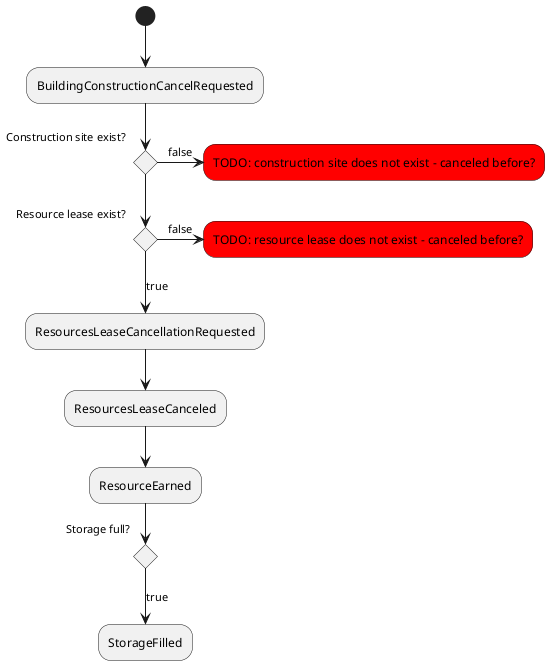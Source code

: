 @startuml

skinparam activity {
  BackgroundColor<< Error >> Red
}

(*) --> "BuildingConstructionCancelRequested"

"BuildingConstructionCancelRequested" --> if "Construction site exist?" then
    --> if "Resource lease exist?" then
            --> [true] "ResourcesLeaseCancellationRequested"
        else
            -r-> [false] "TODO: resource lease does not exist - canceled before?" << Error >>
        endif
else
    -r-> [false] "TODO: construction site does not exist - canceled before?" << Error >>
endif

"ResourcesLeaseCancellationRequested" --> "ResourcesLeaseCanceled"
--> "ResourceEarned"

if "Storage full?" then
    --> [true] "StorageFilled"
endif

@enduml